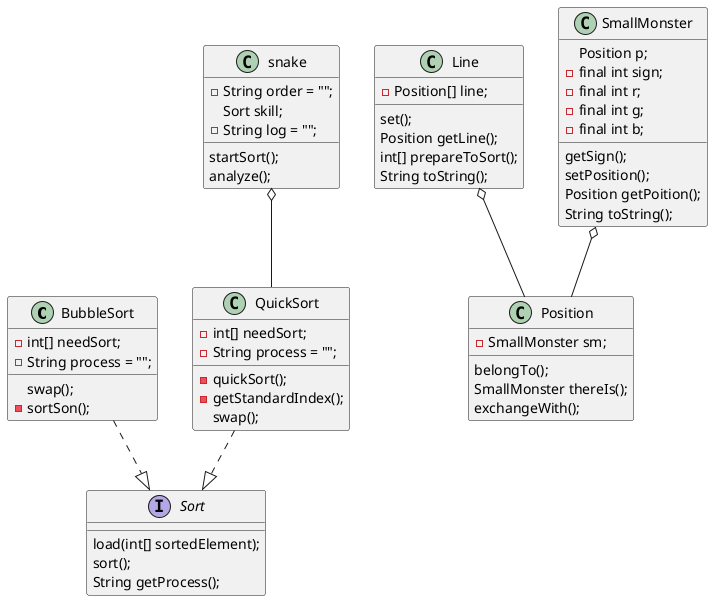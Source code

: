 @startuml list

class BubbleSort{
    -int[] needSort;
    -String process = "";
    swap();
    -sortSon();
}

interface Sort{
    load(int[] sortedElement);
    sort();
    String getProcess();
}

class QuickSort{
    -int[] needSort;
    -String process = "";
    -quickSort();
    -getStandardIndex();
    swap();
}

class Line{
    -Position[] line;
    set();
    Position getLine();
    int[] prepareToSort();
    String toString();
    
}

class Position{
    -SmallMonster sm;
    belongTo();
    SmallMonster thereIs();
    exchangeWith();
}

class SmallMonster{
    Position p;
    -final int sign;
    -final int r;
    -final int g;
    -final int b;
    getSign();
    setPosition();
    Position getPoition();
    String toString();
}

class snake{
    -String order = "";
    Sort skill;
    -String log = "";
    startSort();
    analyze();
    
}

BubbleSort ..|> Sort
QuickSort ..|> Sort
Line o-- Position
snake o-- QuickSort
SmallMonster o-- Position

@enduml